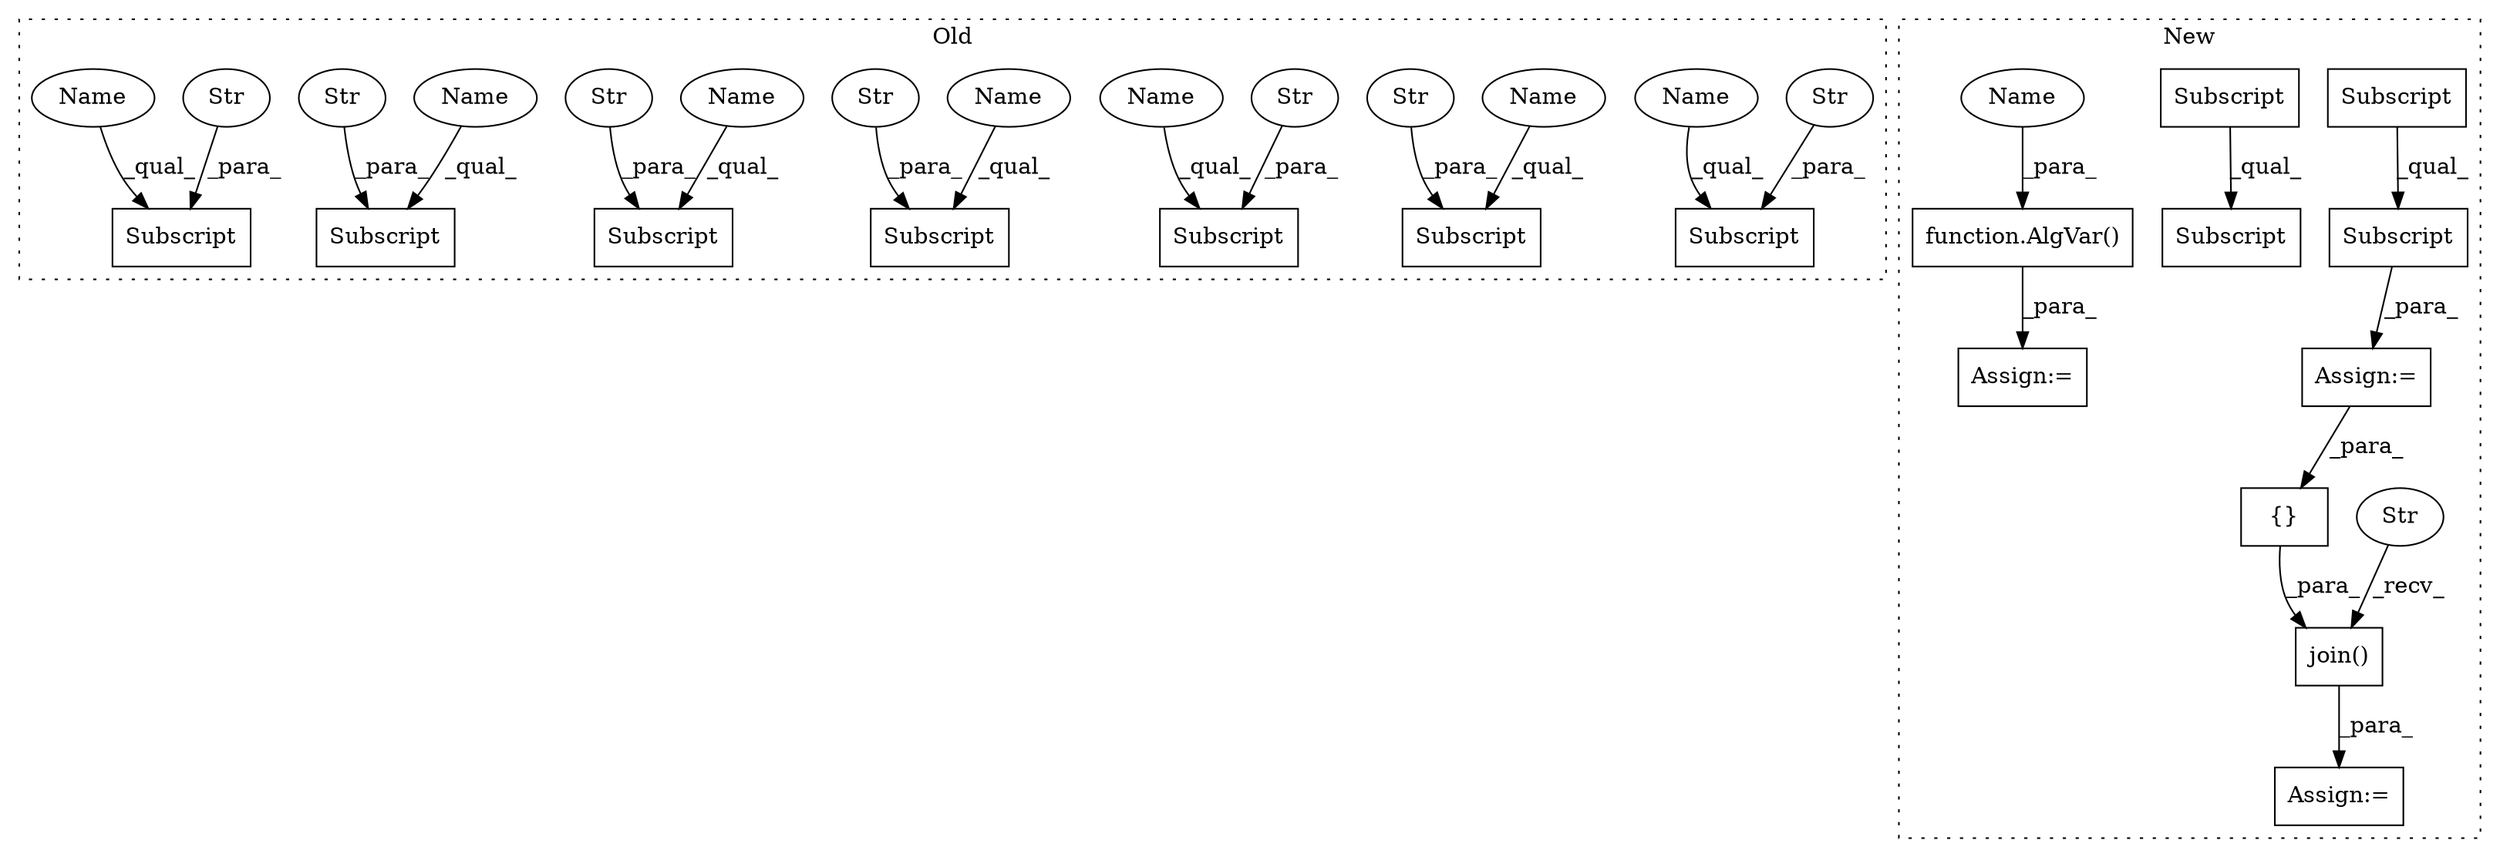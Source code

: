 digraph G {
subgraph cluster0 {
1 [label="Subscript" a="63" s="978,0" l="24,0" shape="box"];
4 [label="Str" a="66" s="990" l="11" shape="ellipse"];
10 [label="Subscript" a="63" s="903,0" l="24,0" shape="box"];
11 [label="Str" a="66" s="915" l="11" shape="ellipse"];
12 [label="Subscript" a="63" s="825,0" l="24,0" shape="box"];
13 [label="Str" a="66" s="837" l="11" shape="ellipse"];
16 [label="Subscript" a="63" s="725,0" l="24,0" shape="box"];
17 [label="Str" a="66" s="737" l="11" shape="ellipse"];
20 [label="Subscript" a="63" s="776,0" l="24,0" shape="box"];
21 [label="Str" a="66" s="788" l="11" shape="ellipse"];
22 [label="Subscript" a="63" s="1178,0" l="24,0" shape="box"];
23 [label="Str" a="66" s="1190" l="11" shape="ellipse"];
24 [label="Subscript" a="63" s="1115,0" l="24,0" shape="box"];
25 [label="Str" a="66" s="1127" l="11" shape="ellipse"];
26 [label="Name" a="87" s="776" l="11" shape="ellipse"];
27 [label="Name" a="87" s="825" l="11" shape="ellipse"];
28 [label="Name" a="87" s="1178" l="11" shape="ellipse"];
29 [label="Name" a="87" s="978" l="11" shape="ellipse"];
30 [label="Name" a="87" s="725" l="11" shape="ellipse"];
31 [label="Name" a="87" s="1115" l="11" shape="ellipse"];
32 [label="Name" a="87" s="903" l="11" shape="ellipse"];
label = "Old";
style="dotted";
}
subgraph cluster1 {
2 [label="join()" a="75" s="2629,2665" l="9,1" shape="box"];
3 [label="Assign:=" a="68" s="2626" l="3" shape="box"];
5 [label="Str" a="66" s="2629" l="3" shape="ellipse"];
6 [label="Assign:=" a="68" s="2563" l="3" shape="box"];
7 [label="Subscript" a="63" s="2566,0" l="43,0" shape="box"];
8 [label="{}" a="59" s="2638,2664" l="1,0" shape="box"];
9 [label="Subscript" a="63" s="2566,0" l="30,0" shape="box"];
14 [label="Subscript" a="63" s="2519,0" l="23,0" shape="box"];
15 [label="function.AlgVar()" a="75" s="674,692" l="7,1" shape="box"];
18 [label="Subscript" a="63" s="2519,0" l="35,0" shape="box"];
19 [label="Assign:=" a="68" s="671" l="3" shape="box"];
33 [label="Name" a="87" s="681" l="11" shape="ellipse"];
label = "New";
style="dotted";
}
2 -> 3 [label="_para_"];
4 -> 1 [label="_para_"];
5 -> 2 [label="_recv_"];
6 -> 8 [label="_para_"];
7 -> 6 [label="_para_"];
8 -> 2 [label="_para_"];
9 -> 7 [label="_qual_"];
11 -> 10 [label="_para_"];
13 -> 12 [label="_para_"];
14 -> 18 [label="_qual_"];
15 -> 19 [label="_para_"];
17 -> 16 [label="_para_"];
21 -> 20 [label="_para_"];
23 -> 22 [label="_para_"];
25 -> 24 [label="_para_"];
26 -> 20 [label="_qual_"];
27 -> 12 [label="_qual_"];
28 -> 22 [label="_qual_"];
29 -> 1 [label="_qual_"];
30 -> 16 [label="_qual_"];
31 -> 24 [label="_qual_"];
32 -> 10 [label="_qual_"];
33 -> 15 [label="_para_"];
}